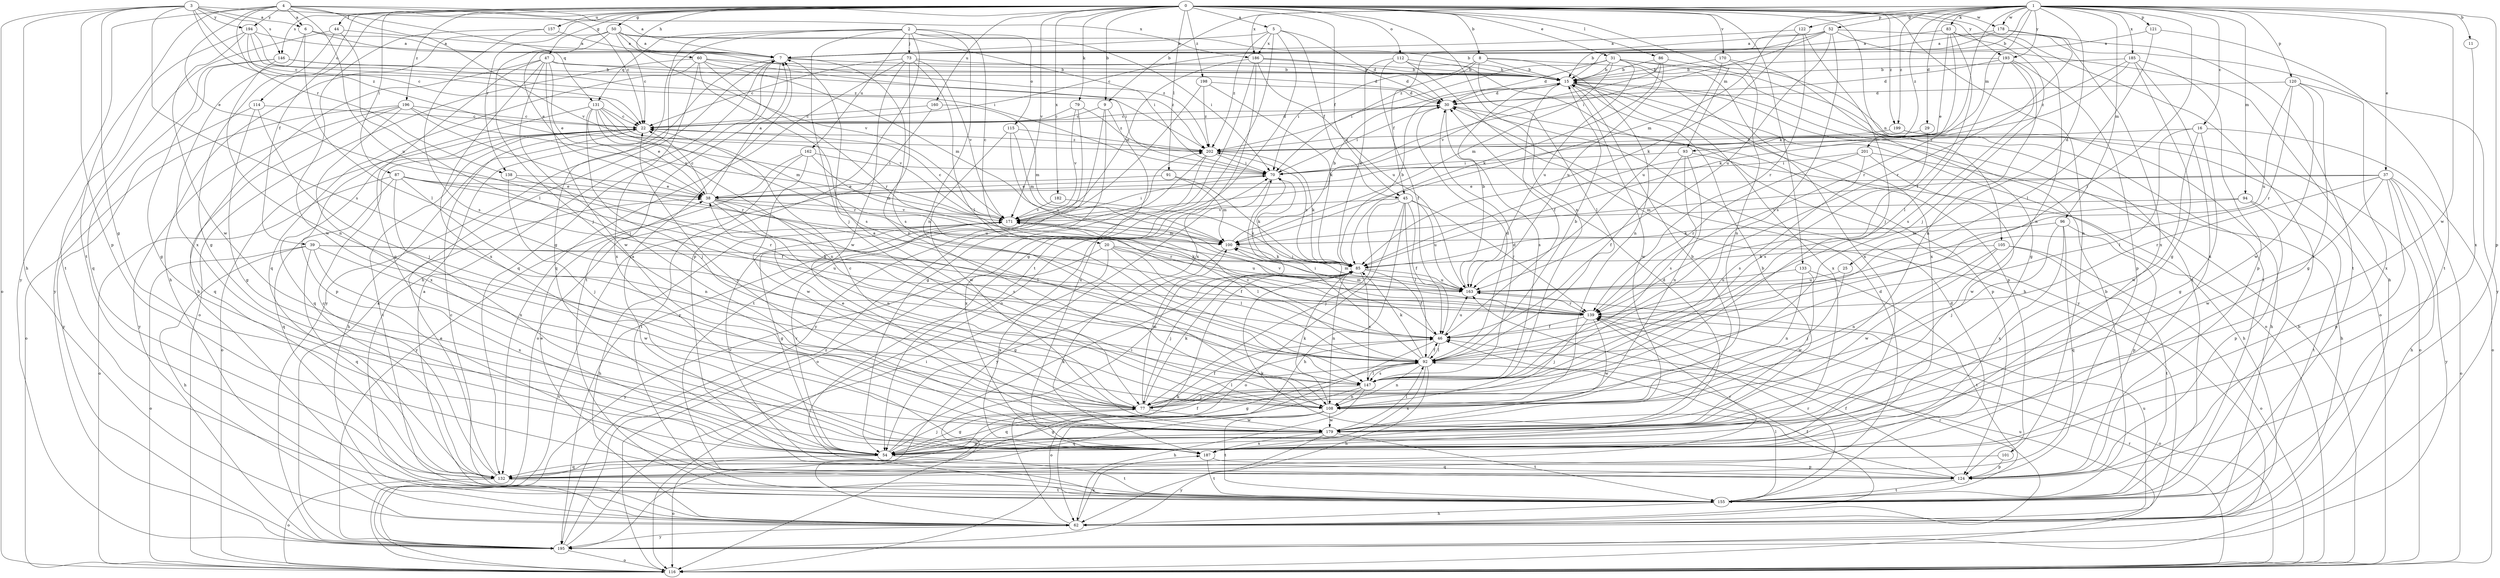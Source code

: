 strict digraph  {
0;
1;
2;
3;
4;
5;
6;
7;
8;
9;
11;
15;
16;
20;
22;
25;
29;
30;
31;
37;
38;
39;
44;
45;
46;
47;
50;
52;
54;
60;
62;
70;
73;
77;
79;
83;
85;
86;
87;
91;
92;
93;
94;
96;
100;
101;
105;
108;
112;
114;
115;
116;
120;
121;
122;
124;
131;
132;
133;
138;
139;
146;
147;
155;
157;
160;
162;
163;
170;
171;
178;
179;
182;
185;
186;
187;
193;
194;
195;
196;
198;
199;
201;
202;
0 -> 5  [label=a];
0 -> 8  [label=b];
0 -> 9  [label=b];
0 -> 31  [label=e];
0 -> 39  [label=f];
0 -> 44  [label=f];
0 -> 45  [label=f];
0 -> 47  [label=g];
0 -> 50  [label=g];
0 -> 60  [label=h];
0 -> 79  [label=k];
0 -> 86  [label=l];
0 -> 87  [label=l];
0 -> 91  [label=l];
0 -> 93  [label=m];
0 -> 101  [label=n];
0 -> 105  [label=n];
0 -> 108  [label=n];
0 -> 112  [label=o];
0 -> 114  [label=o];
0 -> 133  [label=r];
0 -> 138  [label=r];
0 -> 146  [label=s];
0 -> 155  [label=t];
0 -> 157  [label=u];
0 -> 160  [label=u];
0 -> 170  [label=v];
0 -> 171  [label=v];
0 -> 178  [label=w];
0 -> 182  [label=x];
0 -> 193  [label=y];
0 -> 196  [label=z];
0 -> 198  [label=z];
0 -> 199  [label=z];
1 -> 9  [label=b];
1 -> 11  [label=b];
1 -> 15  [label=b];
1 -> 16  [label=c];
1 -> 25  [label=d];
1 -> 29  [label=d];
1 -> 37  [label=e];
1 -> 52  [label=g];
1 -> 83  [label=k];
1 -> 85  [label=k];
1 -> 92  [label=l];
1 -> 93  [label=m];
1 -> 94  [label=m];
1 -> 96  [label=m];
1 -> 100  [label=m];
1 -> 120  [label=p];
1 -> 121  [label=p];
1 -> 122  [label=p];
1 -> 124  [label=p];
1 -> 178  [label=w];
1 -> 179  [label=w];
1 -> 185  [label=x];
1 -> 186  [label=x];
1 -> 193  [label=y];
1 -> 199  [label=z];
1 -> 201  [label=z];
2 -> 20  [label=c];
2 -> 54  [label=g];
2 -> 62  [label=h];
2 -> 70  [label=i];
2 -> 73  [label=j];
2 -> 77  [label=j];
2 -> 108  [label=n];
2 -> 115  [label=o];
2 -> 124  [label=p];
2 -> 131  [label=q];
2 -> 162  [label=u];
3 -> 6  [label=a];
3 -> 22  [label=c];
3 -> 54  [label=g];
3 -> 62  [label=h];
3 -> 116  [label=o];
3 -> 124  [label=p];
3 -> 146  [label=s];
3 -> 147  [label=s];
3 -> 186  [label=x];
3 -> 194  [label=y];
3 -> 202  [label=z];
4 -> 6  [label=a];
4 -> 7  [label=a];
4 -> 22  [label=c];
4 -> 38  [label=e];
4 -> 131  [label=q];
4 -> 138  [label=r];
4 -> 155  [label=t];
4 -> 163  [label=u];
4 -> 171  [label=v];
4 -> 194  [label=y];
4 -> 195  [label=y];
5 -> 7  [label=a];
5 -> 30  [label=d];
5 -> 45  [label=f];
5 -> 116  [label=o];
5 -> 155  [label=t];
5 -> 186  [label=x];
5 -> 202  [label=z];
6 -> 7  [label=a];
6 -> 92  [label=l];
6 -> 187  [label=x];
6 -> 202  [label=z];
7 -> 15  [label=b];
7 -> 132  [label=q];
7 -> 147  [label=s];
7 -> 155  [label=t];
7 -> 195  [label=y];
8 -> 15  [label=b];
8 -> 45  [label=f];
8 -> 70  [label=i];
8 -> 92  [label=l];
8 -> 108  [label=n];
8 -> 187  [label=x];
9 -> 22  [label=c];
9 -> 54  [label=g];
9 -> 187  [label=x];
9 -> 195  [label=y];
11 -> 187  [label=x];
15 -> 30  [label=d];
15 -> 46  [label=f];
15 -> 116  [label=o];
15 -> 124  [label=p];
15 -> 179  [label=w];
15 -> 187  [label=x];
16 -> 54  [label=g];
16 -> 92  [label=l];
16 -> 116  [label=o];
16 -> 179  [label=w];
16 -> 202  [label=z];
20 -> 46  [label=f];
20 -> 85  [label=k];
20 -> 92  [label=l];
20 -> 163  [label=u];
20 -> 187  [label=x];
20 -> 195  [label=y];
22 -> 30  [label=d];
22 -> 62  [label=h];
22 -> 116  [label=o];
22 -> 132  [label=q];
22 -> 155  [label=t];
22 -> 202  [label=z];
25 -> 77  [label=j];
25 -> 163  [label=u];
29 -> 147  [label=s];
29 -> 202  [label=z];
30 -> 22  [label=c];
30 -> 70  [label=i];
30 -> 124  [label=p];
30 -> 147  [label=s];
31 -> 15  [label=b];
31 -> 30  [label=d];
31 -> 70  [label=i];
31 -> 100  [label=m];
31 -> 116  [label=o];
31 -> 155  [label=t];
31 -> 163  [label=u];
31 -> 187  [label=x];
37 -> 38  [label=e];
37 -> 62  [label=h];
37 -> 100  [label=m];
37 -> 116  [label=o];
37 -> 124  [label=p];
37 -> 139  [label=r];
37 -> 179  [label=w];
37 -> 195  [label=y];
38 -> 7  [label=a];
38 -> 22  [label=c];
38 -> 92  [label=l];
38 -> 108  [label=n];
38 -> 139  [label=r];
38 -> 147  [label=s];
38 -> 171  [label=v];
39 -> 62  [label=h];
39 -> 85  [label=k];
39 -> 116  [label=o];
39 -> 132  [label=q];
39 -> 163  [label=u];
39 -> 179  [label=w];
39 -> 187  [label=x];
44 -> 7  [label=a];
44 -> 54  [label=g];
44 -> 92  [label=l];
44 -> 195  [label=y];
45 -> 46  [label=f];
45 -> 62  [label=h];
45 -> 77  [label=j];
45 -> 92  [label=l];
45 -> 116  [label=o];
45 -> 139  [label=r];
45 -> 163  [label=u];
45 -> 171  [label=v];
46 -> 70  [label=i];
46 -> 92  [label=l];
46 -> 116  [label=o];
46 -> 163  [label=u];
46 -> 171  [label=v];
47 -> 15  [label=b];
47 -> 38  [label=e];
47 -> 54  [label=g];
47 -> 62  [label=h];
47 -> 77  [label=j];
47 -> 179  [label=w];
47 -> 187  [label=x];
47 -> 202  [label=z];
50 -> 7  [label=a];
50 -> 15  [label=b];
50 -> 22  [label=c];
50 -> 38  [label=e];
50 -> 62  [label=h];
50 -> 70  [label=i];
50 -> 77  [label=j];
50 -> 171  [label=v];
52 -> 7  [label=a];
52 -> 22  [label=c];
52 -> 62  [label=h];
52 -> 70  [label=i];
52 -> 147  [label=s];
52 -> 163  [label=u];
52 -> 195  [label=y];
52 -> 202  [label=z];
54 -> 7  [label=a];
54 -> 15  [label=b];
54 -> 30  [label=d];
54 -> 77  [label=j];
54 -> 85  [label=k];
54 -> 116  [label=o];
54 -> 132  [label=q];
54 -> 155  [label=t];
54 -> 171  [label=v];
60 -> 15  [label=b];
60 -> 70  [label=i];
60 -> 100  [label=m];
60 -> 116  [label=o];
60 -> 132  [label=q];
60 -> 139  [label=r];
60 -> 147  [label=s];
60 -> 187  [label=x];
62 -> 7  [label=a];
62 -> 46  [label=f];
62 -> 70  [label=i];
62 -> 85  [label=k];
62 -> 139  [label=r];
62 -> 163  [label=u];
62 -> 187  [label=x];
62 -> 195  [label=y];
70 -> 38  [label=e];
70 -> 195  [label=y];
73 -> 15  [label=b];
73 -> 22  [label=c];
73 -> 92  [label=l];
73 -> 108  [label=n];
73 -> 132  [label=q];
73 -> 171  [label=v];
73 -> 179  [label=w];
77 -> 22  [label=c];
77 -> 38  [label=e];
77 -> 46  [label=f];
77 -> 54  [label=g];
77 -> 85  [label=k];
77 -> 92  [label=l];
77 -> 100  [label=m];
77 -> 179  [label=w];
79 -> 22  [label=c];
79 -> 155  [label=t];
79 -> 171  [label=v];
79 -> 202  [label=z];
83 -> 7  [label=a];
83 -> 38  [label=e];
83 -> 46  [label=f];
83 -> 77  [label=j];
83 -> 108  [label=n];
83 -> 139  [label=r];
85 -> 15  [label=b];
85 -> 46  [label=f];
85 -> 77  [label=j];
85 -> 108  [label=n];
85 -> 147  [label=s];
85 -> 163  [label=u];
85 -> 202  [label=z];
86 -> 15  [label=b];
86 -> 85  [label=k];
86 -> 155  [label=t];
86 -> 163  [label=u];
86 -> 171  [label=v];
87 -> 38  [label=e];
87 -> 46  [label=f];
87 -> 108  [label=n];
87 -> 116  [label=o];
87 -> 132  [label=q];
87 -> 163  [label=u];
87 -> 187  [label=x];
91 -> 38  [label=e];
91 -> 85  [label=k];
91 -> 100  [label=m];
92 -> 15  [label=b];
92 -> 30  [label=d];
92 -> 46  [label=f];
92 -> 54  [label=g];
92 -> 62  [label=h];
92 -> 70  [label=i];
92 -> 85  [label=k];
92 -> 108  [label=n];
92 -> 147  [label=s];
92 -> 187  [label=x];
93 -> 46  [label=f];
93 -> 62  [label=h];
93 -> 70  [label=i];
93 -> 108  [label=n];
93 -> 147  [label=s];
94 -> 85  [label=k];
94 -> 124  [label=p];
94 -> 155  [label=t];
94 -> 171  [label=v];
96 -> 77  [label=j];
96 -> 100  [label=m];
96 -> 124  [label=p];
96 -> 132  [label=q];
96 -> 187  [label=x];
100 -> 15  [label=b];
100 -> 54  [label=g];
100 -> 85  [label=k];
101 -> 124  [label=p];
101 -> 132  [label=q];
105 -> 85  [label=k];
105 -> 108  [label=n];
105 -> 116  [label=o];
105 -> 155  [label=t];
105 -> 179  [label=w];
108 -> 7  [label=a];
108 -> 54  [label=g];
108 -> 85  [label=k];
108 -> 132  [label=q];
108 -> 155  [label=t];
108 -> 179  [label=w];
112 -> 15  [label=b];
112 -> 46  [label=f];
112 -> 62  [label=h];
112 -> 85  [label=k];
112 -> 195  [label=y];
114 -> 22  [label=c];
114 -> 54  [label=g];
114 -> 77  [label=j];
114 -> 195  [label=y];
115 -> 100  [label=m];
115 -> 163  [label=u];
115 -> 179  [label=w];
115 -> 202  [label=z];
116 -> 15  [label=b];
116 -> 139  [label=r];
116 -> 163  [label=u];
116 -> 171  [label=v];
120 -> 30  [label=d];
120 -> 54  [label=g];
120 -> 139  [label=r];
120 -> 163  [label=u];
120 -> 179  [label=w];
120 -> 187  [label=x];
121 -> 7  [label=a];
121 -> 92  [label=l];
121 -> 155  [label=t];
122 -> 7  [label=a];
122 -> 77  [label=j];
122 -> 85  [label=k];
122 -> 139  [label=r];
124 -> 38  [label=e];
124 -> 46  [label=f];
124 -> 85  [label=k];
124 -> 155  [label=t];
124 -> 171  [label=v];
131 -> 22  [label=c];
131 -> 38  [label=e];
131 -> 77  [label=j];
131 -> 100  [label=m];
131 -> 108  [label=n];
131 -> 124  [label=p];
131 -> 139  [label=r];
131 -> 171  [label=v];
132 -> 22  [label=c];
132 -> 30  [label=d];
132 -> 38  [label=e];
132 -> 46  [label=f];
132 -> 116  [label=o];
132 -> 139  [label=r];
132 -> 155  [label=t];
133 -> 108  [label=n];
133 -> 155  [label=t];
133 -> 163  [label=u];
133 -> 179  [label=w];
138 -> 38  [label=e];
138 -> 77  [label=j];
138 -> 139  [label=r];
139 -> 46  [label=f];
139 -> 77  [label=j];
139 -> 100  [label=m];
139 -> 116  [label=o];
139 -> 171  [label=v];
139 -> 179  [label=w];
146 -> 15  [label=b];
146 -> 30  [label=d];
146 -> 54  [label=g];
146 -> 108  [label=n];
146 -> 132  [label=q];
147 -> 30  [label=d];
147 -> 62  [label=h];
147 -> 77  [label=j];
147 -> 92  [label=l];
147 -> 108  [label=n];
147 -> 132  [label=q];
155 -> 15  [label=b];
155 -> 22  [label=c];
155 -> 30  [label=d];
155 -> 62  [label=h];
155 -> 92  [label=l];
155 -> 139  [label=r];
157 -> 7  [label=a];
157 -> 147  [label=s];
157 -> 179  [label=w];
160 -> 22  [label=c];
160 -> 100  [label=m];
160 -> 116  [label=o];
162 -> 70  [label=i];
162 -> 100  [label=m];
162 -> 155  [label=t];
162 -> 179  [label=w];
162 -> 195  [label=y];
163 -> 15  [label=b];
163 -> 100  [label=m];
163 -> 139  [label=r];
170 -> 15  [label=b];
170 -> 54  [label=g];
170 -> 108  [label=n];
170 -> 163  [label=u];
171 -> 22  [label=c];
171 -> 54  [label=g];
171 -> 62  [label=h];
171 -> 70  [label=i];
171 -> 92  [label=l];
171 -> 100  [label=m];
178 -> 7  [label=a];
178 -> 15  [label=b];
178 -> 139  [label=r];
178 -> 155  [label=t];
178 -> 187  [label=x];
179 -> 15  [label=b];
179 -> 22  [label=c];
179 -> 54  [label=g];
179 -> 92  [label=l];
179 -> 155  [label=t];
179 -> 187  [label=x];
179 -> 195  [label=y];
182 -> 85  [label=k];
182 -> 171  [label=v];
185 -> 15  [label=b];
185 -> 54  [label=g];
185 -> 85  [label=k];
185 -> 124  [label=p];
185 -> 187  [label=x];
185 -> 202  [label=z];
186 -> 15  [label=b];
186 -> 30  [label=d];
186 -> 54  [label=g];
186 -> 163  [label=u];
186 -> 171  [label=v];
186 -> 187  [label=x];
187 -> 124  [label=p];
187 -> 155  [label=t];
193 -> 15  [label=b];
193 -> 30  [label=d];
193 -> 92  [label=l];
193 -> 108  [label=n];
193 -> 124  [label=p];
193 -> 147  [label=s];
194 -> 7  [label=a];
194 -> 22  [label=c];
194 -> 70  [label=i];
194 -> 155  [label=t];
194 -> 179  [label=w];
194 -> 202  [label=z];
195 -> 7  [label=a];
195 -> 70  [label=i];
195 -> 116  [label=o];
195 -> 202  [label=z];
196 -> 22  [label=c];
196 -> 116  [label=o];
196 -> 132  [label=q];
196 -> 139  [label=r];
196 -> 171  [label=v];
196 -> 187  [label=x];
196 -> 195  [label=y];
198 -> 30  [label=d];
198 -> 85  [label=k];
198 -> 195  [label=y];
198 -> 202  [label=z];
199 -> 62  [label=h];
199 -> 116  [label=o];
199 -> 202  [label=z];
201 -> 62  [label=h];
201 -> 70  [label=i];
201 -> 139  [label=r];
201 -> 147  [label=s];
201 -> 179  [label=w];
202 -> 70  [label=i];
202 -> 85  [label=k];
202 -> 116  [label=o];
202 -> 187  [label=x];
}
